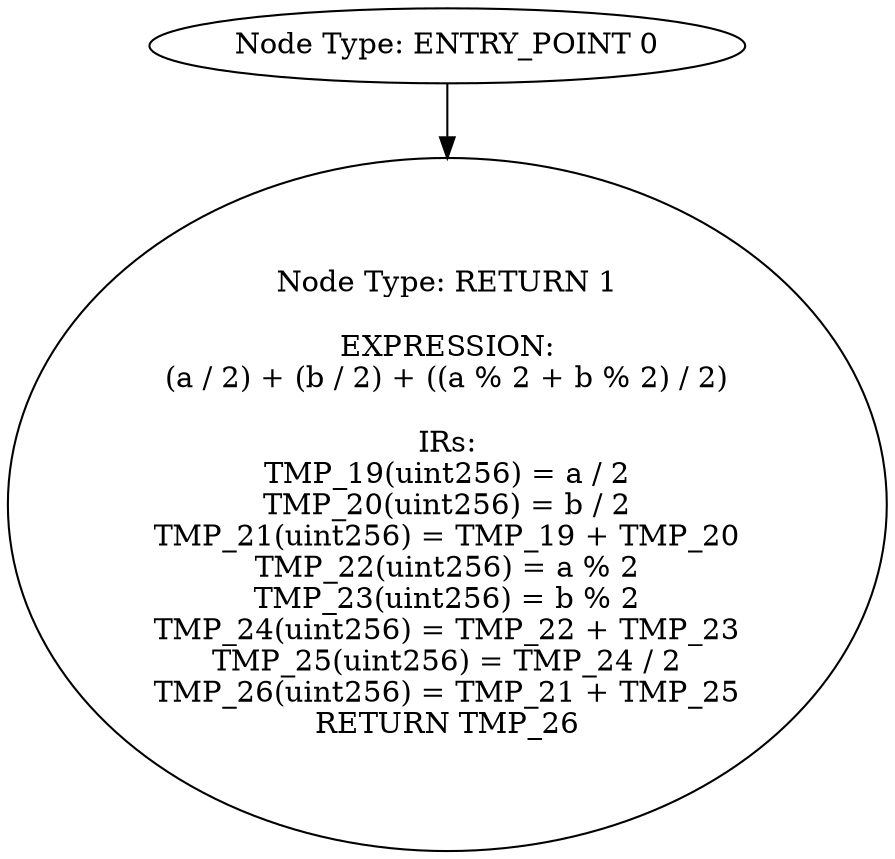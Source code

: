 digraph{
0[label="Node Type: ENTRY_POINT 0
"];
0->1;
1[label="Node Type: RETURN 1

EXPRESSION:
(a / 2) + (b / 2) + ((a % 2 + b % 2) / 2)

IRs:
TMP_19(uint256) = a / 2
TMP_20(uint256) = b / 2
TMP_21(uint256) = TMP_19 + TMP_20
TMP_22(uint256) = a % 2
TMP_23(uint256) = b % 2
TMP_24(uint256) = TMP_22 + TMP_23
TMP_25(uint256) = TMP_24 / 2
TMP_26(uint256) = TMP_21 + TMP_25
RETURN TMP_26"];
}

